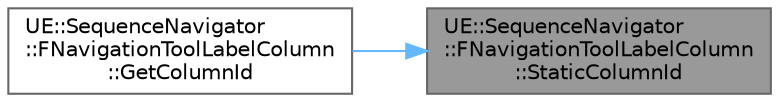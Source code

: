 digraph "UE::SequenceNavigator::FNavigationToolLabelColumn::StaticColumnId"
{
 // INTERACTIVE_SVG=YES
 // LATEX_PDF_SIZE
  bgcolor="transparent";
  edge [fontname=Helvetica,fontsize=10,labelfontname=Helvetica,labelfontsize=10];
  node [fontname=Helvetica,fontsize=10,shape=box,height=0.2,width=0.4];
  rankdir="RL";
  Node1 [id="Node000001",label="UE::SequenceNavigator\l::FNavigationToolLabelColumn\l::StaticColumnId",height=0.2,width=0.4,color="gray40", fillcolor="grey60", style="filled", fontcolor="black",tooltip=" "];
  Node1 -> Node2 [id="edge1_Node000001_Node000002",dir="back",color="steelblue1",style="solid",tooltip=" "];
  Node2 [id="Node000002",label="UE::SequenceNavigator\l::FNavigationToolLabelColumn\l::GetColumnId",height=0.2,width=0.4,color="grey40", fillcolor="white", style="filled",URL="$df/dad/classUE_1_1SequenceNavigator_1_1FNavigationToolLabelColumn.html#aa800194ec6b5227770585b404d3c1fe5",tooltip=" "];
}
